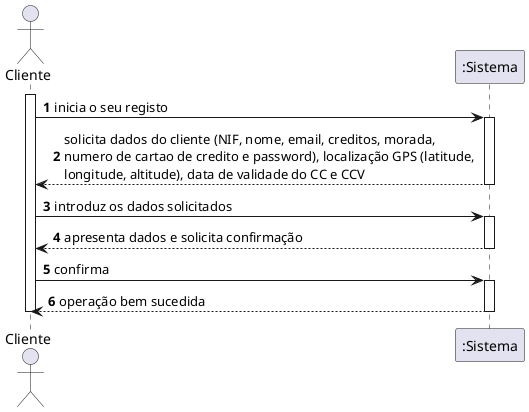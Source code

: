 @startuml
autonumber
actor "Cliente" as CL

activate CL
CL -> ":Sistema" : inicia o seu registo
activate ":Sistema"
":Sistema" --> CL : solicita dados do cliente (NIF, nome, email, creditos, morada, \nnumero de cartao de credito e password), localização GPS (latitude, \nlongitude, altitude), data de validade do CC e CCV
deactivate ":Sistema"

CL -> ":Sistema" : introduz os dados solicitados
activate ":Sistema"
":Sistema" --> CL : apresenta dados e solicita confirmação
deactivate ":Sistema"

CL -> ":Sistema" : confirma
activate ":Sistema"
":Sistema" --> CL : operação bem sucedida
deactivate ":Sistema"

deactivate CL
@enduml